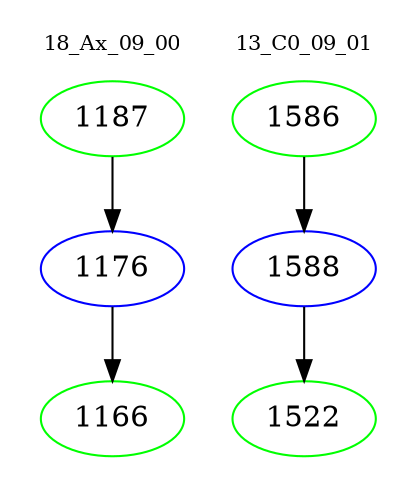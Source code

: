 digraph{
subgraph cluster_0 {
color = white
label = "18_Ax_09_00";
fontsize=10;
T0_1187 [label="1187", color="green"]
T0_1187 -> T0_1176 [color="black"]
T0_1176 [label="1176", color="blue"]
T0_1176 -> T0_1166 [color="black"]
T0_1166 [label="1166", color="green"]
}
subgraph cluster_1 {
color = white
label = "13_C0_09_01";
fontsize=10;
T1_1586 [label="1586", color="green"]
T1_1586 -> T1_1588 [color="black"]
T1_1588 [label="1588", color="blue"]
T1_1588 -> T1_1522 [color="black"]
T1_1522 [label="1522", color="green"]
}
}
